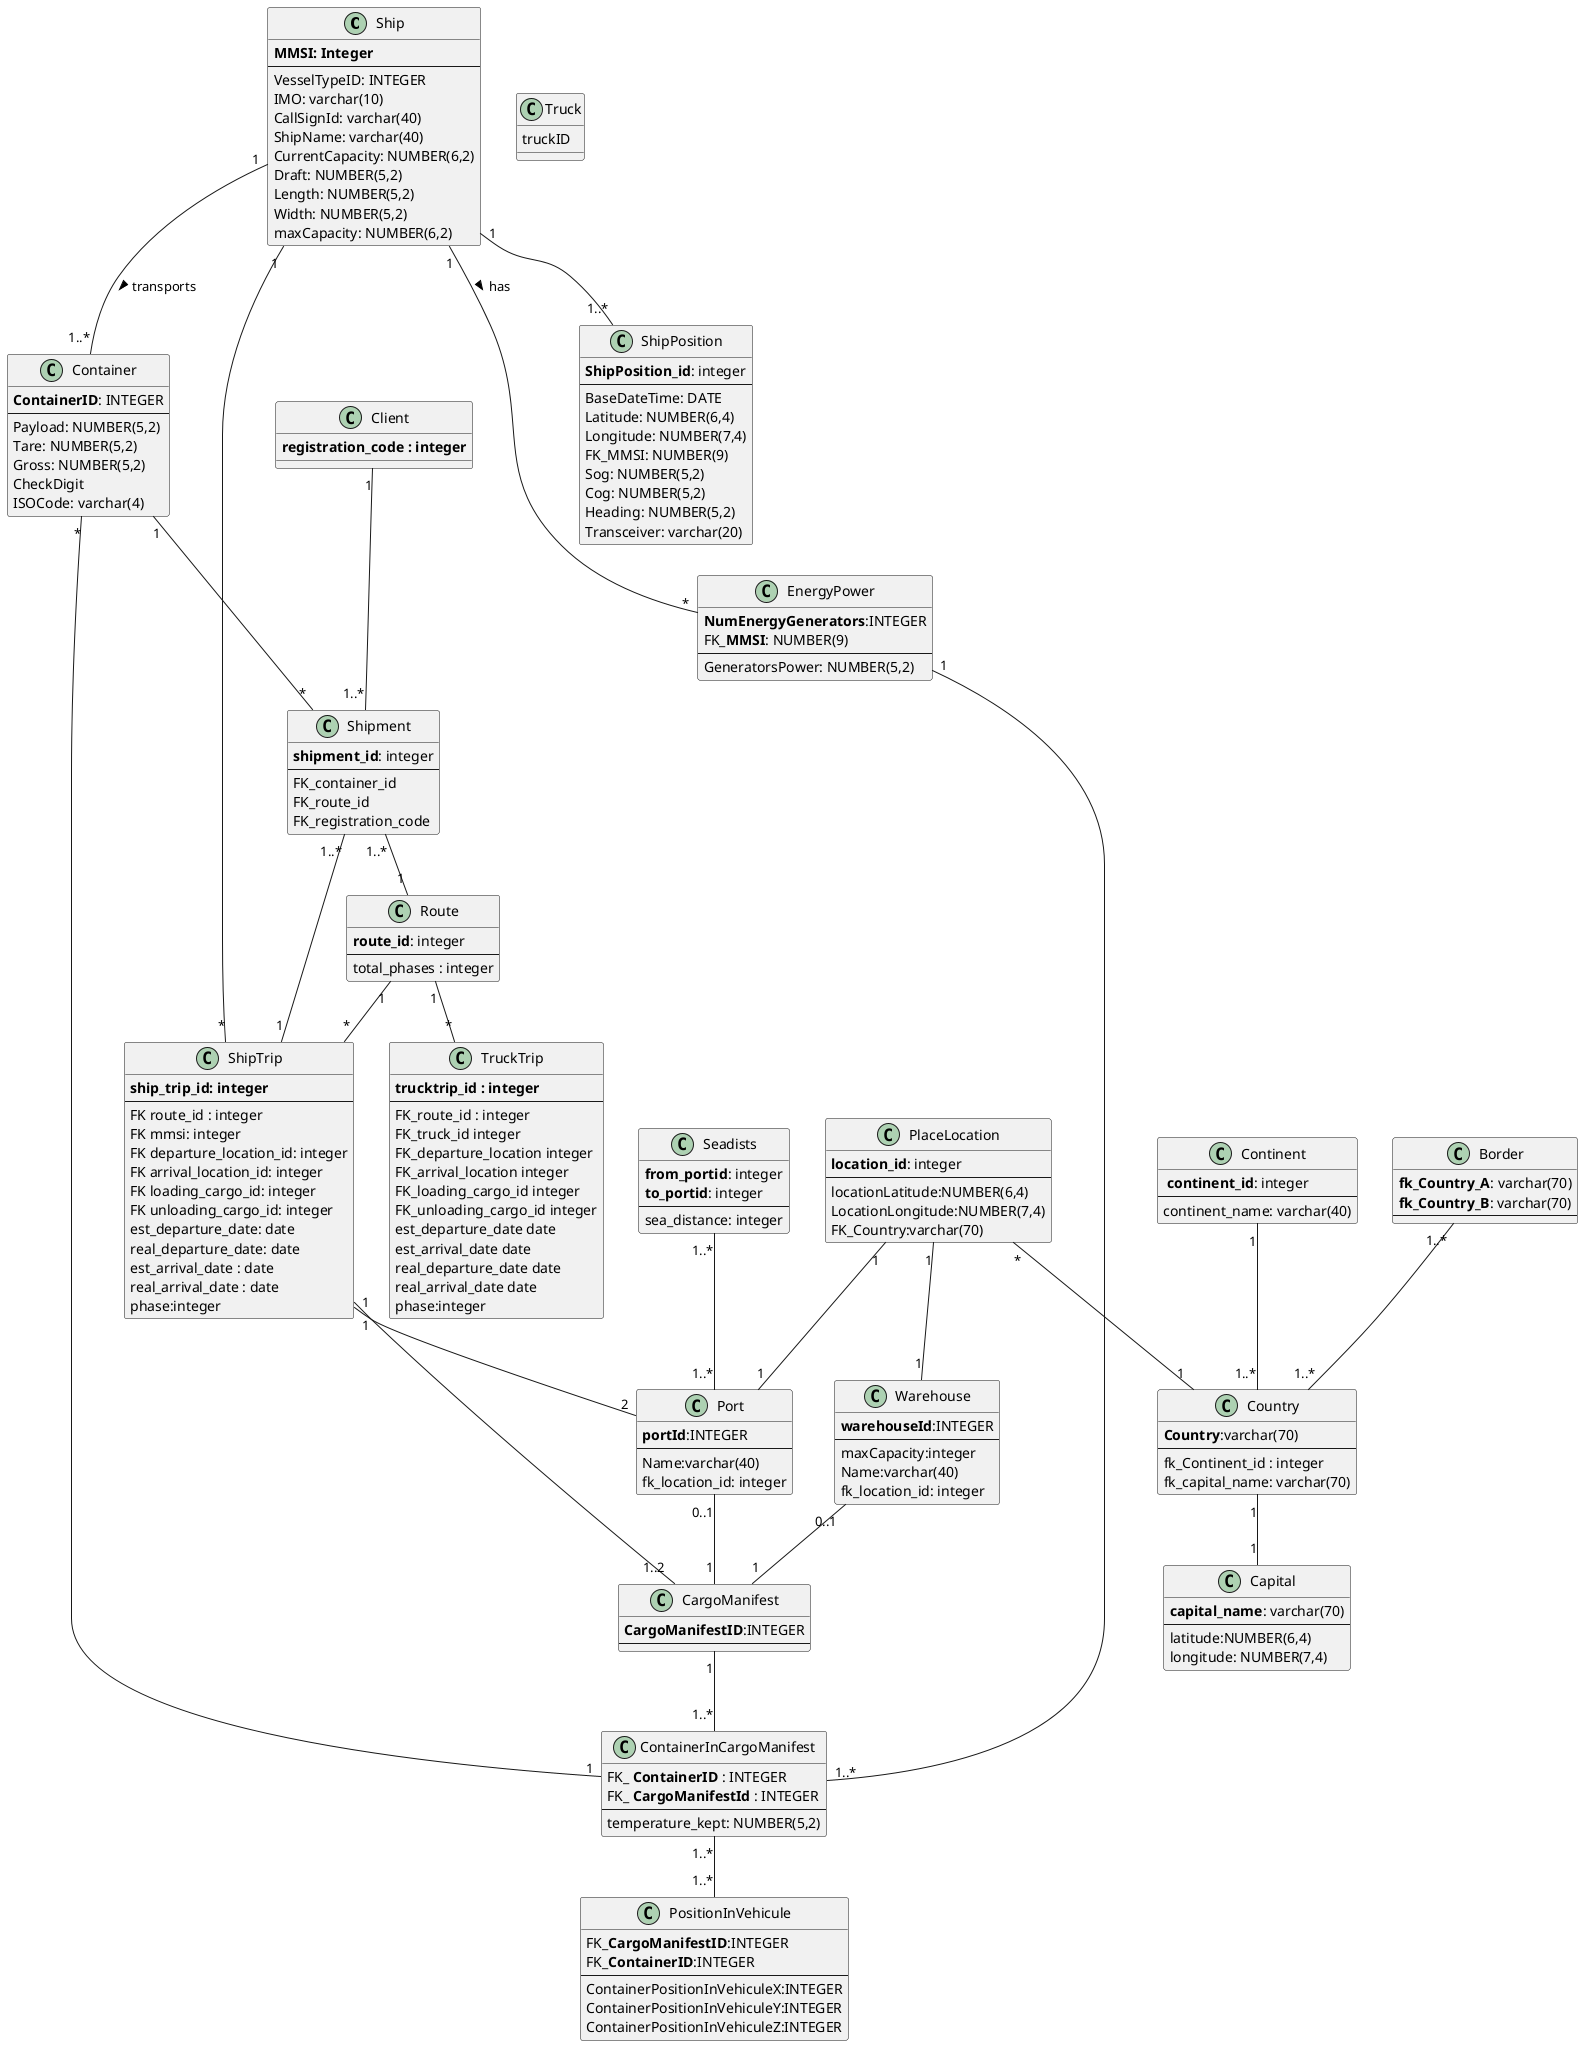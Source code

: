 @startuml
'https://plantuml.com/class-diagram

/'class Company{

}'/

/'
1.In a ship trip does it have legs within the route
2. How to know which container should be offloaded
3. A concept of order that relates container with shipTrip directly
makes sense to know which containers are going to be offloaded?

'/

class Ship{
    **MMSI: Integer**
    ---
    VesselTypeID: INTEGER
    IMO: varchar(10)
    CallSignId: varchar(40)
    ShipName: varchar(40)
    CurrentCapacity: NUMBER(6,2)
    Draft: NUMBER(5,2)
    Length: NUMBER(5,2)
    Width: NUMBER(5,2)
    maxCapacity: NUMBER(6,2)
}

class ShipTrip{
    **ship_trip_id: integer**
    ---
    FK route_id : integer
    FK mmsi: integer
    FK departure_location_id: integer
    FK arrival_location_id: integer
    FK loading_cargo_id: integer
    FK unloading_cargo_id: integer
    est_departure_date: date
    real_departure_date: date
    est_arrival_date : date
    real_arrival_date : date
    phase:integer
}
/'class TripLeg{

}'/

/'class ContainerOrder{
    **container_order_id**
    --
    FK container_id
    FK ship_trip_id
    start_location_id
}'/

class Continent{
   ** continent_id**: integer
   ---
    continent_name: varchar(40)
}

class ShipPosition{
    **ShipPosition_id**: integer
    ---
    BaseDateTime: DATE
    Latitude: NUMBER(6,4)
    Longitude: NUMBER(7,4)
    FK_MMSI: NUMBER(9)
    Sog: NUMBER(5,2)
    Cog: NUMBER(5,2)
    Heading: NUMBER(5,2)
    Transceiver: varchar(20)
}

/' ShipPosition - BaseDateTime, MMSI'/

class Container{
    **ContainerID**: INTEGER
    --
    Payload: NUMBER(5,2)
    Tare: NUMBER(5,2)
    Gross: NUMBER(5,2)
    CheckDigit
    ISOCode: varchar(4)
}



class EnergyPower{
    **NumEnergyGenerators**:INTEGER
    FK_**MMSI**: NUMBER(9)
    ---
    GeneratorsPower: NUMBER(5,2)
}
/'refrigeration state is ambigous'/

/'manifest type(loading, unloading) changes its values'/
class CargoManifest{
    **CargoManifestID**:INTEGER
    ---
/'    FK_port_id:INTEGER
    FK_MMSI:NUMBER(9)'/
}

class PositionInVehicule{
    FK_**CargoManifestID**:INTEGER
    FK_**ContainerID**:INTEGER
    ---
    ContainerPositionInVehiculeX:INTEGER
    ContainerPositionInVehiculeY:INTEGER
    ContainerPositionInVehiculeZ:INTEGER
}

class Port {
    **portId**:INTEGER
    ---
    Name:varchar(40)
    fk_location_id: integer
}

class Warehouse {
    **warehouseId**:INTEGER
    ---
    maxCapacity:integer
    Name:varchar(40)
    fk_location_id: integer
}

class Country{
    **Country**:varchar(70)
    ---
    fk_Continent_id : integer
    fk_capital_name: varchar(70)
}

class Capital{
    **capital_name**: varchar(70)
    --
    latitude:NUMBER(6,4)
    longitude: NUMBER(7,4)
}

class PlaceLocation{
    **location_id**: integer
    ---
    locationLatitude:NUMBER(6,4)
    LocationLongitude:NUMBER(7,4)
    FK_Country:varchar(70)
}

class ContainerInCargoManifest{
    FK_** ContainerID **: INTEGER
    FK_** CargoManifestId **: INTEGER
    --
    temperature_kept: NUMBER(5,2)
}

class Shipment{
    **shipment_id**: integer
    --
    FK_container_id
    FK_route_id
    FK_registration_code
}

class Route{
    **route_id**: integer
    --
    total_phases : integer
}

class Border{
    **fk_Country_A**: varchar(70)
    **fk_Country_B**: varchar(70)
   ---
}

class Seadists{
    **from_portid**: integer
    **to_portid**: integer
    --
    sea_distance: integer
}


class Truck{
    truckID
}
/'
class Transports{
    truckId FK
    warehouseId FK
}'/

class Client {
    **registration_code : integer**
}

class TruckTrip {
    **trucktrip_id : integer**
    --
    FK_route_id : integer
    FK_truck_id integer
    FK_departure_location integer
    FK_arrival_location integer
    FK_loading_cargo_id integer
    FK_unloading_cargo_id integer
    est_departure_date date
    est_arrival_date date
    real_departure_date date
    real_arrival_date date
    phase:integer
}



Ship "1" -- "1..*" Container : transports >
Ship "1" -- "1..*" ShipPosition
/'Docking "1" -- "1..2" CargoManifest'/
ShipTrip "1" -- "2" Port

Ship "1" -- "*" ShipTrip
CargoManifest "1" -- "1..*" ContainerInCargoManifest
Container "*" -- "1" ContainerInCargoManifest
/'Truck "1" -- "1..*" CargoManifest'/
/'
Truck "*" -- "1" Container
'/
Port "0..1" -- "1" CargoManifest
Warehouse "0..1" -- "1" CargoManifest
PlaceLocation "*" -- "1" Country
Continent "1" -- "1..*" Country
PlaceLocation "1" -- "1" Port
PlaceLocation "1" -- "1" Warehouse

/'Relacoes N para N, falta relacao'/
/'
Truck "1..*" -- "1..*" Warehouse
'/
/'Ship "1" -- "*" Docking'/
ShipTrip "1" -- "1..2" CargoManifest
Ship "1" -- "*" EnergyPower : has >
ContainerInCargoManifest "1..*" -- "1..*" PositionInVehicule
EnergyPower "1" -- "1..*" ContainerInCargoManifest
Container "1" -- "*" Shipment
Shipment "1..*" -- "1" ShipTrip
Border "1..*" -- "1..*" Country
Country "1" -- "1" Capital
Seadists "1..*" -- "1..*" Port
Shipment "1..*" -- "1" Route
Route "1" -- "*" ShipTrip
Route "1" -- "*" TruckTrip
Client "1" -- "1..*" Shipment

@enduml